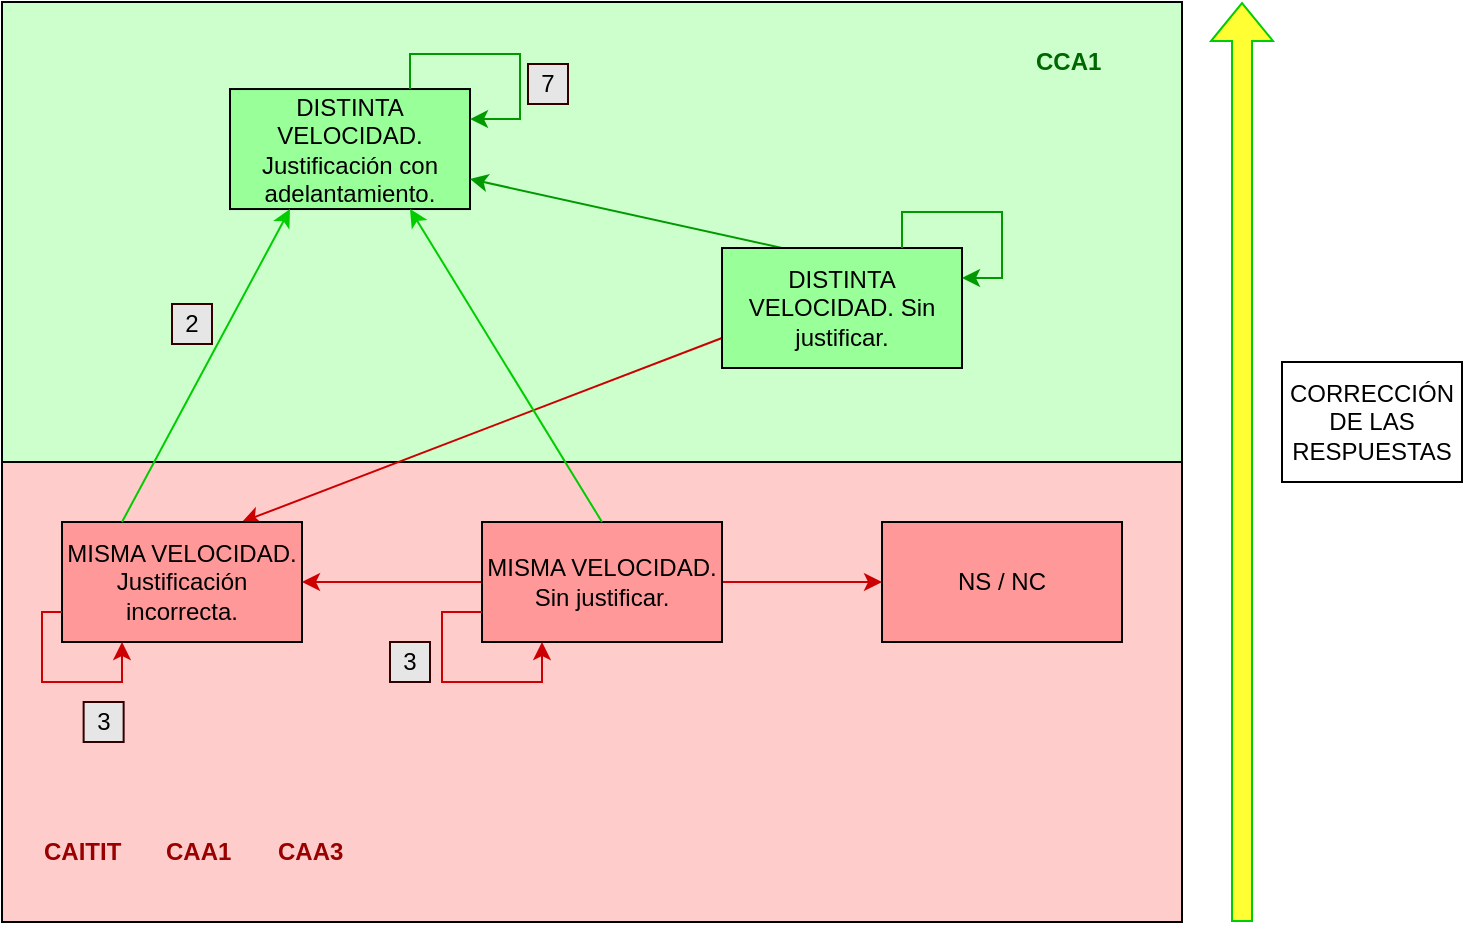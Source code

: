 <mxfile version="21.3.2" type="device">
  <diagram id="ou-2T_0K5Y9kjUkwNd9F" name="Page-1">
    <mxGraphModel dx="1050" dy="541" grid="0" gridSize="10" guides="1" tooltips="1" connect="1" arrows="1" fold="1" page="1" pageScale="1" pageWidth="850" pageHeight="1100" math="0" shadow="0">
      <root>
        <mxCell id="0" />
        <mxCell id="1" parent="0" />
        <mxCell id="oDLqHF4-OEQmuZAPJv7p-26" value="" style="rounded=0;whiteSpace=wrap;html=1;fillColor=#FFCCCC;" parent="1" vertex="1">
          <mxGeometry x="40" y="390" width="590" height="230" as="geometry" />
        </mxCell>
        <mxCell id="oDLqHF4-OEQmuZAPJv7p-25" value="" style="rounded=0;whiteSpace=wrap;html=1;fillColor=#CCFFCC;" parent="1" vertex="1">
          <mxGeometry x="40" y="160" width="590" height="230" as="geometry" />
        </mxCell>
        <mxCell id="oDLqHF4-OEQmuZAPJv7p-1" value="DISTINTA VELOCIDAD. Justificación con adelantamiento." style="rounded=0;whiteSpace=wrap;html=1;fillColor=#99FF99;" parent="1" vertex="1">
          <mxGeometry x="154" y="203.52" width="120" height="60" as="geometry" />
        </mxCell>
        <mxCell id="JRDnd5x4ztRs9ZOhB62F-1" style="rounded=0;orthogonalLoop=1;jettySize=auto;html=1;exitX=0.25;exitY=0;exitDx=0;exitDy=0;entryX=1;entryY=0.75;entryDx=0;entryDy=0;strokeColor=#009900;" edge="1" parent="1" source="oDLqHF4-OEQmuZAPJv7p-3" target="oDLqHF4-OEQmuZAPJv7p-1">
          <mxGeometry relative="1" as="geometry" />
        </mxCell>
        <mxCell id="JRDnd5x4ztRs9ZOhB62F-5" style="rounded=0;orthogonalLoop=1;jettySize=auto;html=1;exitX=0;exitY=0.75;exitDx=0;exitDy=0;entryX=0.75;entryY=0;entryDx=0;entryDy=0;strokeColor=#CC0000;" edge="1" parent="1" source="oDLqHF4-OEQmuZAPJv7p-3" target="oDLqHF4-OEQmuZAPJv7p-4">
          <mxGeometry relative="1" as="geometry" />
        </mxCell>
        <mxCell id="oDLqHF4-OEQmuZAPJv7p-3" value="DISTINTA VELOCIDAD. Sin justificar." style="rounded=0;whiteSpace=wrap;html=1;fillColor=#99FF99;" parent="1" vertex="1">
          <mxGeometry x="400" y="283" width="120" height="60" as="geometry" />
        </mxCell>
        <mxCell id="oDLqHF4-OEQmuZAPJv7p-4" value="MISMA VELOCIDAD. Justificación incorrecta." style="rounded=0;whiteSpace=wrap;html=1;fillColor=#FF9999;" parent="1" vertex="1">
          <mxGeometry x="70" y="420" width="120" height="60" as="geometry" />
        </mxCell>
        <mxCell id="oDLqHF4-OEQmuZAPJv7p-6" value="NS / NC" style="rounded=0;whiteSpace=wrap;html=1;fillColor=#FF9999;" parent="1" vertex="1">
          <mxGeometry x="480" y="420" width="120" height="60" as="geometry" />
        </mxCell>
        <mxCell id="JRDnd5x4ztRs9ZOhB62F-2" style="edgeStyle=orthogonalEdgeStyle;rounded=0;orthogonalLoop=1;jettySize=auto;html=1;exitX=0;exitY=0.5;exitDx=0;exitDy=0;entryX=1;entryY=0.5;entryDx=0;entryDy=0;strokeColor=#CC0000;" edge="1" parent="1" source="oDLqHF4-OEQmuZAPJv7p-8" target="oDLqHF4-OEQmuZAPJv7p-4">
          <mxGeometry relative="1" as="geometry" />
        </mxCell>
        <mxCell id="JRDnd5x4ztRs9ZOhB62F-3" style="edgeStyle=orthogonalEdgeStyle;rounded=0;orthogonalLoop=1;jettySize=auto;html=1;exitX=1;exitY=0.5;exitDx=0;exitDy=0;entryX=0;entryY=0.5;entryDx=0;entryDy=0;strokeColor=#CC0000;" edge="1" parent="1" source="oDLqHF4-OEQmuZAPJv7p-8" target="oDLqHF4-OEQmuZAPJv7p-6">
          <mxGeometry relative="1" as="geometry" />
        </mxCell>
        <mxCell id="oDLqHF4-OEQmuZAPJv7p-8" value="MISMA VELOCIDAD. Sin justificar." style="rounded=0;whiteSpace=wrap;html=1;fillColor=#FF9999;" parent="1" vertex="1">
          <mxGeometry x="280" y="420" width="120" height="60" as="geometry" />
        </mxCell>
        <mxCell id="oDLqHF4-OEQmuZAPJv7p-9" value="" style="endArrow=classic;html=1;rounded=0;entryX=0.25;entryY=1;entryDx=0;entryDy=0;exitX=0.25;exitY=0;exitDx=0;exitDy=0;strokeColor=#00CC00;" parent="1" source="oDLqHF4-OEQmuZAPJv7p-4" target="oDLqHF4-OEQmuZAPJv7p-1" edge="1">
          <mxGeometry width="50" height="50" relative="1" as="geometry">
            <mxPoint x="110" y="300" as="sourcePoint" />
            <mxPoint x="130" y="250" as="targetPoint" />
          </mxGeometry>
        </mxCell>
        <mxCell id="oDLqHF4-OEQmuZAPJv7p-28" value="2" style="rounded=0;whiteSpace=wrap;html=1;strokeColor=#330000;fillColor=#E6E6E6;" parent="1" vertex="1">
          <mxGeometry x="125" y="311" width="20" height="20" as="geometry" />
        </mxCell>
        <mxCell id="oDLqHF4-OEQmuZAPJv7p-29" value="3" style="rounded=0;whiteSpace=wrap;html=1;strokeColor=#330000;fillColor=#E6E6E6;" parent="1" vertex="1">
          <mxGeometry x="80.82" y="510" width="20" height="20" as="geometry" />
        </mxCell>
        <mxCell id="oDLqHF4-OEQmuZAPJv7p-31" value="3" style="rounded=0;whiteSpace=wrap;html=1;strokeColor=#330000;fillColor=#E6E6E6;" parent="1" vertex="1">
          <mxGeometry x="234" y="480" width="20" height="20" as="geometry" />
        </mxCell>
        <mxCell id="oDLqHF4-OEQmuZAPJv7p-34" value="7" style="rounded=0;whiteSpace=wrap;html=1;strokeColor=#330000;fillColor=#E6E6E6;" parent="1" vertex="1">
          <mxGeometry x="303" y="191" width="20" height="20" as="geometry" />
        </mxCell>
        <mxCell id="oDLqHF4-OEQmuZAPJv7p-36" value="&lt;span style=&quot;&quot; lang=&quot;ES&quot;&gt;&lt;b&gt;&lt;font color=&quot;#006600&quot;&gt;CCA1&lt;/font&gt;&lt;/b&gt;&lt;/span&gt;" style="text;whiteSpace=wrap;html=1;" parent="1" vertex="1">
          <mxGeometry x="554.59" y="176.49" width="45.41" height="27.03" as="geometry" />
        </mxCell>
        <mxCell id="oDLqHF4-OEQmuZAPJv7p-37" value="&lt;span style=&quot;&quot; lang=&quot;ES&quot;&gt;&lt;b&gt;&lt;font color=&quot;#990000&quot;&gt;CAITIT&lt;/font&gt;&lt;/b&gt;&lt;/span&gt;" style="text;whiteSpace=wrap;html=1;" parent="1" vertex="1">
          <mxGeometry x="59.17" y="570.82" width="41.65" height="29.18" as="geometry" />
        </mxCell>
        <mxCell id="oDLqHF4-OEQmuZAPJv7p-38" value="" style="shape=flexArrow;endArrow=classic;html=1;rounded=0;strokeColor=#00CC00;fontColor=#006600;fillColor=#FFFF33;" parent="1" edge="1">
          <mxGeometry width="50" height="50" relative="1" as="geometry">
            <mxPoint x="660" y="620" as="sourcePoint" />
            <mxPoint x="660" y="160" as="targetPoint" />
          </mxGeometry>
        </mxCell>
        <mxCell id="oDLqHF4-OEQmuZAPJv7p-39" value="CORRECCIÓN DE LAS RESPUESTAS" style="rounded=0;whiteSpace=wrap;html=1;rotation=0;" parent="1" vertex="1">
          <mxGeometry x="680" y="340" width="90" height="60" as="geometry" />
        </mxCell>
        <mxCell id="GEmQg187ZjA0Ec73Gknf-2" value="" style="endArrow=classic;html=1;rounded=0;exitX=0;exitY=0.75;exitDx=0;exitDy=0;strokeColor=#CC0000;edgeStyle=orthogonalEdgeStyle;entryX=0.25;entryY=1;entryDx=0;entryDy=0;" parent="1" source="oDLqHF4-OEQmuZAPJv7p-4" target="oDLqHF4-OEQmuZAPJv7p-4" edge="1">
          <mxGeometry width="50" height="50" relative="1" as="geometry">
            <mxPoint x="110" y="430" as="sourcePoint" />
            <mxPoint x="110" y="260" as="targetPoint" />
            <Array as="points">
              <mxPoint x="60" y="465" />
              <mxPoint x="60" y="500" />
              <mxPoint x="100" y="500" />
            </Array>
          </mxGeometry>
        </mxCell>
        <mxCell id="GEmQg187ZjA0Ec73Gknf-5" style="edgeStyle=orthogonalEdgeStyle;rounded=0;orthogonalLoop=1;jettySize=auto;html=1;exitX=0;exitY=0.75;exitDx=0;exitDy=0;entryX=0.25;entryY=1;entryDx=0;entryDy=0;strokeColor=#CC0000;" parent="1" source="oDLqHF4-OEQmuZAPJv7p-8" target="oDLqHF4-OEQmuZAPJv7p-8" edge="1">
          <mxGeometry relative="1" as="geometry">
            <Array as="points">
              <mxPoint x="260" y="465" />
              <mxPoint x="260" y="500" />
              <mxPoint x="310" y="500" />
            </Array>
          </mxGeometry>
        </mxCell>
        <mxCell id="GEmQg187ZjA0Ec73Gknf-6" value="" style="endArrow=classic;html=1;rounded=0;exitX=0.5;exitY=0;exitDx=0;exitDy=0;strokeColor=#00CC00;entryX=0.75;entryY=1;entryDx=0;entryDy=0;" parent="1" source="oDLqHF4-OEQmuZAPJv7p-8" target="oDLqHF4-OEQmuZAPJv7p-1" edge="1">
          <mxGeometry width="50" height="50" relative="1" as="geometry">
            <mxPoint x="140" y="430" as="sourcePoint" />
            <mxPoint x="480" y="355" as="targetPoint" />
          </mxGeometry>
        </mxCell>
        <mxCell id="GEmQg187ZjA0Ec73Gknf-16" value="&lt;span style=&quot;&quot; lang=&quot;ES&quot;&gt;&lt;b&gt;&lt;font color=&quot;#990000&quot;&gt;CAA1&lt;/font&gt;&lt;/b&gt;&lt;/span&gt;" style="text;whiteSpace=wrap;html=1;" parent="1" vertex="1">
          <mxGeometry x="120.0" y="570.82" width="41.65" height="29.18" as="geometry" />
        </mxCell>
        <mxCell id="JRDnd5x4ztRs9ZOhB62F-4" style="edgeStyle=orthogonalEdgeStyle;rounded=0;orthogonalLoop=1;jettySize=auto;html=1;exitX=0.75;exitY=0;exitDx=0;exitDy=0;entryX=1;entryY=0.25;entryDx=0;entryDy=0;strokeColor=#009900;" edge="1" parent="1" source="oDLqHF4-OEQmuZAPJv7p-3" target="oDLqHF4-OEQmuZAPJv7p-3">
          <mxGeometry relative="1" as="geometry">
            <Array as="points">
              <mxPoint x="490" y="265" />
              <mxPoint x="540" y="265" />
              <mxPoint x="540" y="298" />
            </Array>
          </mxGeometry>
        </mxCell>
        <mxCell id="JRDnd5x4ztRs9ZOhB62F-6" style="edgeStyle=orthogonalEdgeStyle;rounded=0;orthogonalLoop=1;jettySize=auto;html=1;exitX=0.75;exitY=0;exitDx=0;exitDy=0;entryX=1;entryY=0.25;entryDx=0;entryDy=0;strokeColor=#009900;" edge="1" parent="1" source="oDLqHF4-OEQmuZAPJv7p-1" target="oDLqHF4-OEQmuZAPJv7p-1">
          <mxGeometry relative="1" as="geometry">
            <Array as="points">
              <mxPoint x="244" y="186" />
              <mxPoint x="299" y="186" />
              <mxPoint x="299" y="219" />
            </Array>
          </mxGeometry>
        </mxCell>
        <mxCell id="JRDnd5x4ztRs9ZOhB62F-7" value="&lt;span style=&quot;&quot; lang=&quot;ES&quot;&gt;&lt;b&gt;&lt;font color=&quot;#990000&quot;&gt;CAA3&lt;/font&gt;&lt;/b&gt;&lt;/span&gt;" style="text;whiteSpace=wrap;html=1;" vertex="1" parent="1">
          <mxGeometry x="176" y="570.82" width="41.65" height="29.18" as="geometry" />
        </mxCell>
      </root>
    </mxGraphModel>
  </diagram>
</mxfile>

